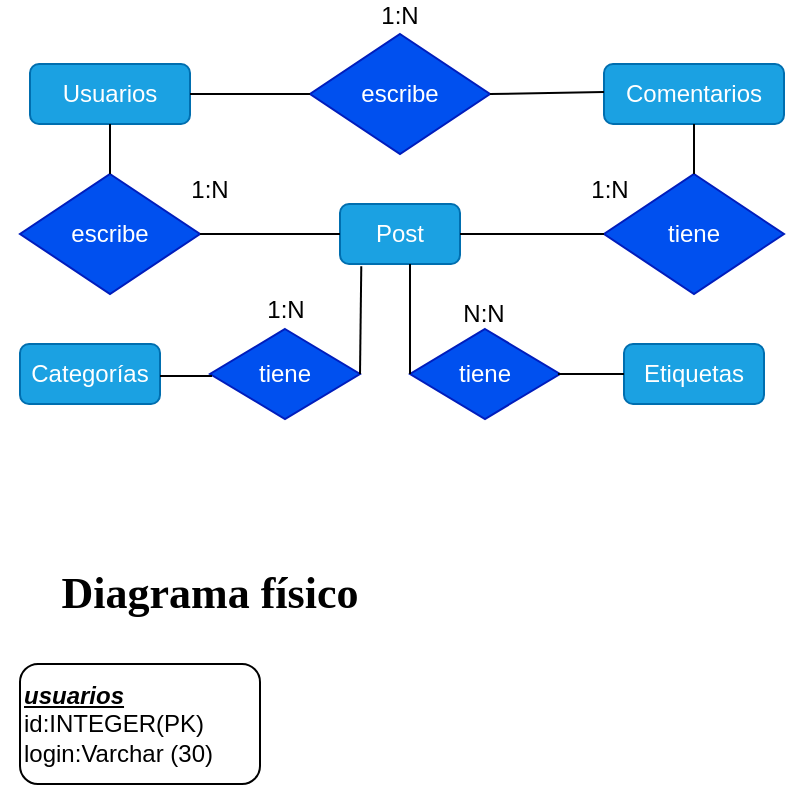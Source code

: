 <mxfile version="21.3.7" type="github">
  <diagram name="Página-1" id="b2GBKhXSbdN4ZsOGRmR0">
    <mxGraphModel dx="1761" dy="477" grid="1" gridSize="10" guides="1" tooltips="1" connect="1" arrows="1" fold="1" page="1" pageScale="1" pageWidth="850" pageHeight="1100" math="0" shadow="0">
      <root>
        <mxCell id="0" />
        <mxCell id="1" parent="0" />
        <mxCell id="4I5N0-QppBxn1IQBgqWN-1" value="Post" style="rounded=1;whiteSpace=wrap;html=1;fillColor=#1ba1e2;fontColor=#ffffff;strokeColor=#006EAF;" parent="1" vertex="1">
          <mxGeometry x="85" y="160" width="60" height="30" as="geometry" />
        </mxCell>
        <mxCell id="4I5N0-QppBxn1IQBgqWN-2" value="Usuarios" style="rounded=1;whiteSpace=wrap;html=1;fillColor=#1ba1e2;fontColor=#ffffff;strokeColor=#006EAF;" parent="1" vertex="1">
          <mxGeometry x="-70" y="90" width="80" height="30" as="geometry" />
        </mxCell>
        <mxCell id="4I5N0-QppBxn1IQBgqWN-3" value="Comentarios" style="rounded=1;whiteSpace=wrap;html=1;fillColor=#1ba1e2;fontColor=#ffffff;strokeColor=#006EAF;" parent="1" vertex="1">
          <mxGeometry x="217" y="90" width="90" height="30" as="geometry" />
        </mxCell>
        <mxCell id="4I5N0-QppBxn1IQBgqWN-4" value="Categorías" style="rounded=1;whiteSpace=wrap;html=1;fillColor=#1ba1e2;fontColor=#ffffff;strokeColor=#006EAF;" parent="1" vertex="1">
          <mxGeometry x="-75" y="230" width="70" height="30" as="geometry" />
        </mxCell>
        <mxCell id="4I5N0-QppBxn1IQBgqWN-5" value="Etiquetas" style="rounded=1;whiteSpace=wrap;html=1;fillColor=#1ba1e2;fontColor=#ffffff;strokeColor=#006EAF;" parent="1" vertex="1">
          <mxGeometry x="227" y="230" width="70" height="30" as="geometry" />
        </mxCell>
        <mxCell id="4I5N0-QppBxn1IQBgqWN-7" value="escribe" style="rhombus;whiteSpace=wrap;html=1;fillColor=#0050ef;fontColor=#ffffff;strokeColor=#001DBC;" parent="1" vertex="1">
          <mxGeometry x="70" y="75" width="90" height="60" as="geometry" />
        </mxCell>
        <mxCell id="4I5N0-QppBxn1IQBgqWN-9" value="escribe" style="rhombus;whiteSpace=wrap;html=1;fillColor=#0050ef;fontColor=#ffffff;strokeColor=#001DBC;" parent="1" vertex="1">
          <mxGeometry x="-75" y="145" width="90" height="60" as="geometry" />
        </mxCell>
        <mxCell id="4I5N0-QppBxn1IQBgqWN-10" value="tiene" style="rhombus;whiteSpace=wrap;html=1;fillColor=#0050ef;fontColor=#ffffff;strokeColor=#001DBC;gradientColor=none;" parent="1" vertex="1">
          <mxGeometry x="217" y="145" width="90" height="60" as="geometry" />
        </mxCell>
        <mxCell id="4I5N0-QppBxn1IQBgqWN-11" value="1:N" style="text;html=1;strokeColor=none;fillColor=none;align=center;verticalAlign=middle;whiteSpace=wrap;rounded=0;" parent="1" vertex="1">
          <mxGeometry x="200" y="145" width="40" height="15" as="geometry" />
        </mxCell>
        <mxCell id="4I5N0-QppBxn1IQBgqWN-12" value="1:N" style="text;html=1;strokeColor=none;fillColor=none;align=center;verticalAlign=middle;whiteSpace=wrap;rounded=0;" parent="1" vertex="1">
          <mxGeometry x="95" y="58" width="40" height="15" as="geometry" />
        </mxCell>
        <mxCell id="4I5N0-QppBxn1IQBgqWN-13" value="1:N" style="text;html=1;strokeColor=none;fillColor=none;align=center;verticalAlign=middle;whiteSpace=wrap;rounded=0;" parent="1" vertex="1">
          <mxGeometry y="145" width="40" height="15" as="geometry" />
        </mxCell>
        <mxCell id="4I5N0-QppBxn1IQBgqWN-14" value="" style="endArrow=none;html=1;rounded=0;entryX=0.5;entryY=1;entryDx=0;entryDy=0;" parent="1" target="4I5N0-QppBxn1IQBgqWN-2" edge="1">
          <mxGeometry width="50" height="50" relative="1" as="geometry">
            <mxPoint x="-30" y="145" as="sourcePoint" />
            <mxPoint x="20" y="95" as="targetPoint" />
          </mxGeometry>
        </mxCell>
        <mxCell id="4I5N0-QppBxn1IQBgqWN-15" value="" style="endArrow=none;html=1;rounded=0;entryX=0;entryY=0.5;entryDx=0;entryDy=0;exitX=1;exitY=0.5;exitDx=0;exitDy=0;" parent="1" source="4I5N0-QppBxn1IQBgqWN-2" target="4I5N0-QppBxn1IQBgqWN-7" edge="1">
          <mxGeometry width="50" height="50" relative="1" as="geometry">
            <mxPoint x="10" y="107" as="sourcePoint" />
            <mxPoint x="71.849" y="105.233" as="targetPoint" />
          </mxGeometry>
        </mxCell>
        <mxCell id="4I5N0-QppBxn1IQBgqWN-16" value="" style="endArrow=none;html=1;rounded=0;entryX=0;entryY=0.5;entryDx=0;entryDy=0;" parent="1" edge="1">
          <mxGeometry width="50" height="50" relative="1" as="geometry">
            <mxPoint x="160" y="105" as="sourcePoint" />
            <mxPoint x="217" y="104" as="targetPoint" />
          </mxGeometry>
        </mxCell>
        <mxCell id="4I5N0-QppBxn1IQBgqWN-18" value="" style="endArrow=none;html=1;rounded=0;entryX=0.5;entryY=1;entryDx=0;entryDy=0;" parent="1" target="4I5N0-QppBxn1IQBgqWN-3" edge="1">
          <mxGeometry width="50" height="50" relative="1" as="geometry">
            <mxPoint x="262" y="145" as="sourcePoint" />
            <mxPoint x="312" y="95" as="targetPoint" />
          </mxGeometry>
        </mxCell>
        <mxCell id="4I5N0-QppBxn1IQBgqWN-19" value="" style="endArrow=none;html=1;rounded=0;entryX=0;entryY=0.5;entryDx=0;entryDy=0;" parent="1" target="4I5N0-QppBxn1IQBgqWN-1" edge="1">
          <mxGeometry width="50" height="50" relative="1" as="geometry">
            <mxPoint x="15" y="175" as="sourcePoint" />
            <mxPoint x="65" y="125" as="targetPoint" />
          </mxGeometry>
        </mxCell>
        <mxCell id="4I5N0-QppBxn1IQBgqWN-20" value="" style="endArrow=none;html=1;rounded=0;exitX=1;exitY=0.5;exitDx=0;exitDy=0;" parent="1" source="4I5N0-QppBxn1IQBgqWN-1" edge="1">
          <mxGeometry width="50" height="50" relative="1" as="geometry">
            <mxPoint x="167" y="225" as="sourcePoint" />
            <mxPoint x="217" y="175" as="targetPoint" />
          </mxGeometry>
        </mxCell>
        <mxCell id="4I5N0-QppBxn1IQBgqWN-21" value="tiene" style="rhombus;whiteSpace=wrap;html=1;fillColor=#0050ef;fontColor=#ffffff;strokeColor=#001DBC;gradientColor=none;" parent="1" vertex="1">
          <mxGeometry x="20" y="222.5" width="75" height="45" as="geometry" />
        </mxCell>
        <mxCell id="4I5N0-QppBxn1IQBgqWN-22" value="" style="endArrow=none;html=1;rounded=0;entryX=0;entryY=0.5;entryDx=0;entryDy=0;" parent="1" edge="1">
          <mxGeometry width="50" height="50" relative="1" as="geometry">
            <mxPoint x="-5" y="246" as="sourcePoint" />
            <mxPoint x="21.0" y="246" as="targetPoint" />
          </mxGeometry>
        </mxCell>
        <mxCell id="4I5N0-QppBxn1IQBgqWN-24" value="" style="endArrow=none;html=1;rounded=0;entryX=0.344;entryY=1.039;entryDx=0;entryDy=0;entryPerimeter=0;" parent="1" edge="1">
          <mxGeometry width="50" height="50" relative="1" as="geometry">
            <mxPoint x="95" y="245" as="sourcePoint" />
            <mxPoint x="95.64" y="191.17" as="targetPoint" />
          </mxGeometry>
        </mxCell>
        <mxCell id="4I5N0-QppBxn1IQBgqWN-25" value="tiene" style="rhombus;whiteSpace=wrap;html=1;fillColor=#0050ef;fontColor=#ffffff;strokeColor=#001DBC;gradientColor=none;" parent="1" vertex="1">
          <mxGeometry x="120" y="222.5" width="75" height="45" as="geometry" />
        </mxCell>
        <mxCell id="4I5N0-QppBxn1IQBgqWN-26" value="" style="endArrow=none;html=1;rounded=0;exitX=0;exitY=0.5;exitDx=0;exitDy=0;" parent="1" source="4I5N0-QppBxn1IQBgqWN-25" edge="1">
          <mxGeometry width="50" height="50" relative="1" as="geometry">
            <mxPoint x="85" y="240" as="sourcePoint" />
            <mxPoint x="120" y="190" as="targetPoint" />
          </mxGeometry>
        </mxCell>
        <mxCell id="4I5N0-QppBxn1IQBgqWN-27" value="" style="endArrow=none;html=1;rounded=0;entryX=0;entryY=0.5;entryDx=0;entryDy=0;" parent="1" target="4I5N0-QppBxn1IQBgqWN-5" edge="1">
          <mxGeometry width="50" height="50" relative="1" as="geometry">
            <mxPoint x="194" y="245" as="sourcePoint" />
            <mxPoint x="244" y="195" as="targetPoint" />
          </mxGeometry>
        </mxCell>
        <mxCell id="4I5N0-QppBxn1IQBgqWN-28" value="1:N" style="text;html=1;strokeColor=none;fillColor=none;align=center;verticalAlign=middle;whiteSpace=wrap;rounded=0;" parent="1" vertex="1">
          <mxGeometry x="37.5" y="205" width="40" height="15" as="geometry" />
        </mxCell>
        <mxCell id="4I5N0-QppBxn1IQBgqWN-29" value="N:N" style="text;html=1;strokeColor=none;fillColor=none;align=center;verticalAlign=middle;whiteSpace=wrap;rounded=0;" parent="1" vertex="1">
          <mxGeometry x="137" y="207.5" width="40" height="15" as="geometry" />
        </mxCell>
        <mxCell id="wf-pJBug-1P9c5IFpErA-1" value="Diagrama físico" style="text;html=1;strokeColor=none;fillColor=none;align=center;verticalAlign=middle;whiteSpace=wrap;rounded=0;fontFamily=Verdana;fontStyle=1;fontSize=22;labelBackgroundColor=none;labelBorderColor=none;horizontal=1;spacing=-1;" parent="1" vertex="1">
          <mxGeometry x="-85" y="340" width="210" height="30" as="geometry" />
        </mxCell>
        <mxCell id="SPCix7Z1RvZTZOEZ342P-1" value="&lt;u style=&quot;font-style: italic; font-weight: bold;&quot;&gt;usuarios&lt;/u&gt;&lt;br&gt;id:INTEGER(PK)&lt;br&gt;login:Varchar (30)" style="rounded=1;whiteSpace=wrap;html=1;align=left;" vertex="1" parent="1">
          <mxGeometry x="-75" y="390" width="120" height="60" as="geometry" />
        </mxCell>
      </root>
    </mxGraphModel>
  </diagram>
</mxfile>
